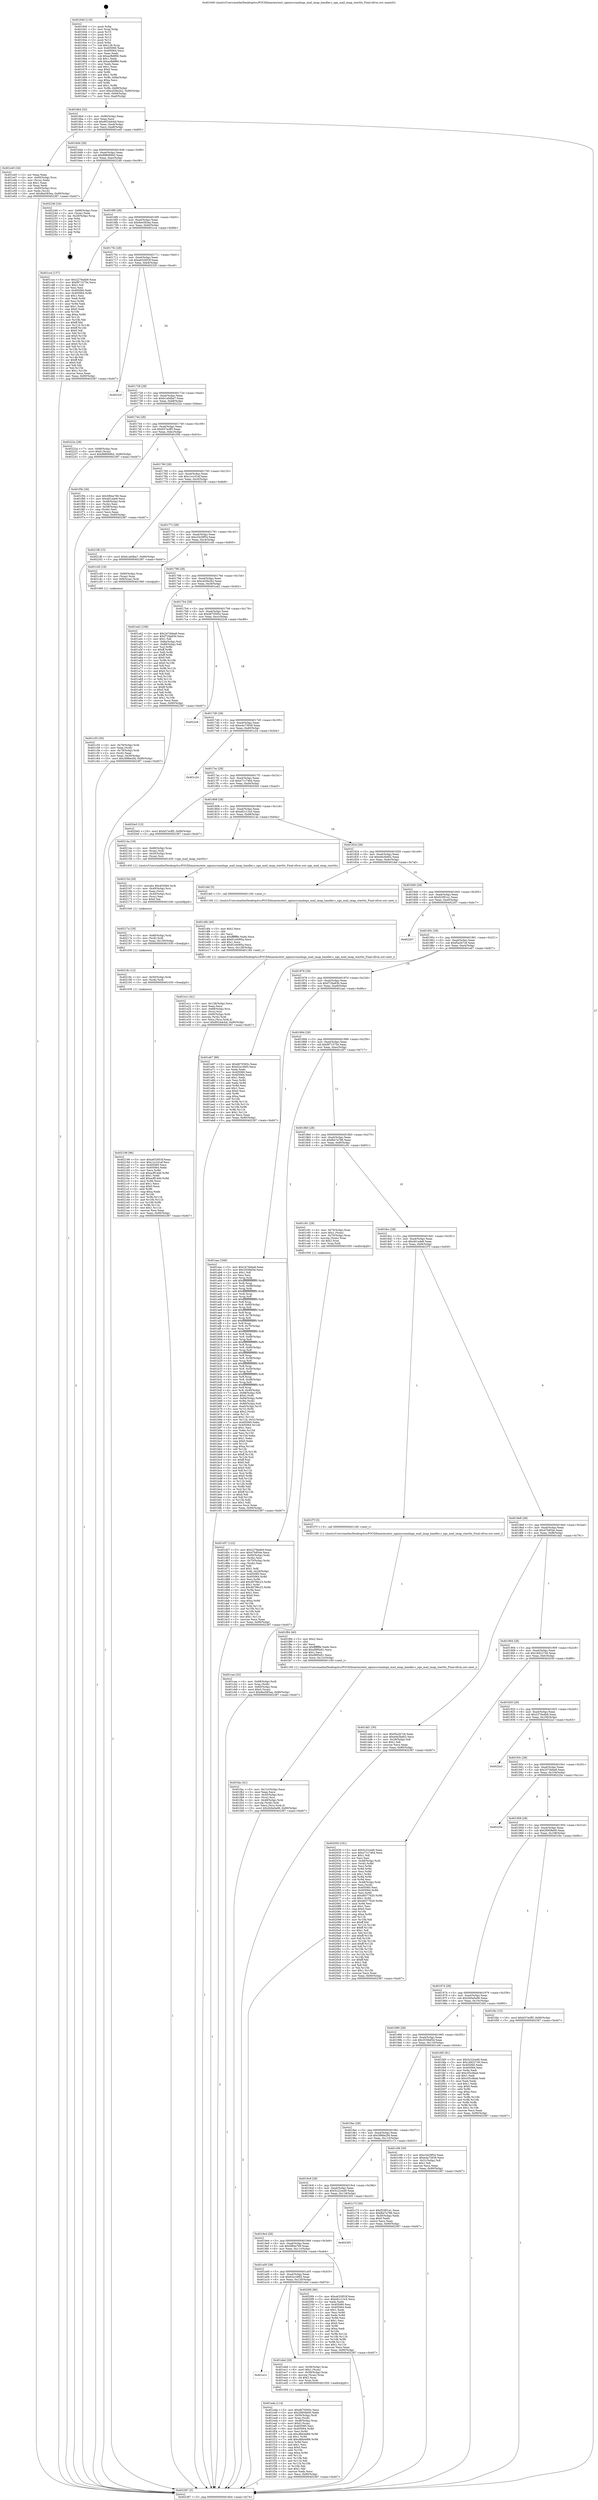 digraph "0x401640" {
  label = "0x401640 (/mnt/c/Users/mathe/Desktop/tcc/POCII/binaries/extr_nginxsrcmailngx_mail_imap_handler.c_ngx_mail_imap_starttls_Final-ollvm.out::main(0))"
  labelloc = "t"
  node[shape=record]

  Entry [label="",width=0.3,height=0.3,shape=circle,fillcolor=black,style=filled]
  "0x4016b4" [label="{
     0x4016b4 [32]\l
     | [instrs]\l
     &nbsp;&nbsp;0x4016b4 \<+6\>: mov -0x90(%rbp),%eax\l
     &nbsp;&nbsp;0x4016ba \<+2\>: mov %eax,%ecx\l
     &nbsp;&nbsp;0x4016bc \<+6\>: sub $0x8024dcbd,%ecx\l
     &nbsp;&nbsp;0x4016c2 \<+6\>: mov %eax,-0xa4(%rbp)\l
     &nbsp;&nbsp;0x4016c8 \<+6\>: mov %ecx,-0xa8(%rbp)\l
     &nbsp;&nbsp;0x4016ce \<+6\>: je 0000000000401e45 \<main+0x805\>\l
  }"]
  "0x401e45" [label="{
     0x401e45 [34]\l
     | [instrs]\l
     &nbsp;&nbsp;0x401e45 \<+2\>: xor %eax,%eax\l
     &nbsp;&nbsp;0x401e47 \<+4\>: mov -0x60(%rbp),%rcx\l
     &nbsp;&nbsp;0x401e4b \<+2\>: mov (%rcx),%edx\l
     &nbsp;&nbsp;0x401e4d \<+3\>: sub $0x1,%eax\l
     &nbsp;&nbsp;0x401e50 \<+2\>: sub %eax,%edx\l
     &nbsp;&nbsp;0x401e52 \<+4\>: mov -0x60(%rbp),%rcx\l
     &nbsp;&nbsp;0x401e56 \<+2\>: mov %edx,(%rcx)\l
     &nbsp;&nbsp;0x401e58 \<+10\>: movl $0x8ee583ea,-0x90(%rbp)\l
     &nbsp;&nbsp;0x401e62 \<+5\>: jmp 0000000000402387 \<main+0xd47\>\l
  }"]
  "0x4016d4" [label="{
     0x4016d4 [28]\l
     | [instrs]\l
     &nbsp;&nbsp;0x4016d4 \<+5\>: jmp 00000000004016d9 \<main+0x99\>\l
     &nbsp;&nbsp;0x4016d9 \<+6\>: mov -0xa4(%rbp),%eax\l
     &nbsp;&nbsp;0x4016df \<+5\>: sub $0x888068b5,%eax\l
     &nbsp;&nbsp;0x4016e4 \<+6\>: mov %eax,-0xac(%rbp)\l
     &nbsp;&nbsp;0x4016ea \<+6\>: je 0000000000402246 \<main+0xc06\>\l
  }"]
  Exit [label="",width=0.3,height=0.3,shape=circle,fillcolor=black,style=filled,peripheries=2]
  "0x402246" [label="{
     0x402246 [24]\l
     | [instrs]\l
     &nbsp;&nbsp;0x402246 \<+7\>: mov -0x88(%rbp),%rax\l
     &nbsp;&nbsp;0x40224d \<+2\>: mov (%rax),%eax\l
     &nbsp;&nbsp;0x40224f \<+4\>: lea -0x28(%rbp),%rsp\l
     &nbsp;&nbsp;0x402253 \<+1\>: pop %rbx\l
     &nbsp;&nbsp;0x402254 \<+2\>: pop %r12\l
     &nbsp;&nbsp;0x402256 \<+2\>: pop %r13\l
     &nbsp;&nbsp;0x402258 \<+2\>: pop %r14\l
     &nbsp;&nbsp;0x40225a \<+2\>: pop %r15\l
     &nbsp;&nbsp;0x40225c \<+1\>: pop %rbp\l
     &nbsp;&nbsp;0x40225d \<+1\>: ret\l
  }"]
  "0x4016f0" [label="{
     0x4016f0 [28]\l
     | [instrs]\l
     &nbsp;&nbsp;0x4016f0 \<+5\>: jmp 00000000004016f5 \<main+0xb5\>\l
     &nbsp;&nbsp;0x4016f5 \<+6\>: mov -0xa4(%rbp),%eax\l
     &nbsp;&nbsp;0x4016fb \<+5\>: sub $0x8ee583ea,%eax\l
     &nbsp;&nbsp;0x401700 \<+6\>: mov %eax,-0xb0(%rbp)\l
     &nbsp;&nbsp;0x401706 \<+6\>: je 0000000000401cce \<main+0x68e\>\l
  }"]
  "0x402198" [label="{
     0x402198 [96]\l
     | [instrs]\l
     &nbsp;&nbsp;0x402198 \<+5\>: mov $0xa632853f,%eax\l
     &nbsp;&nbsp;0x40219d \<+5\>: mov $0xc1e1d1ef,%esi\l
     &nbsp;&nbsp;0x4021a2 \<+7\>: mov 0x405060,%ecx\l
     &nbsp;&nbsp;0x4021a9 \<+7\>: mov 0x405064,%edx\l
     &nbsp;&nbsp;0x4021b0 \<+3\>: mov %ecx,%r8d\l
     &nbsp;&nbsp;0x4021b3 \<+7\>: sub $0xacff14dd,%r8d\l
     &nbsp;&nbsp;0x4021ba \<+4\>: sub $0x1,%r8d\l
     &nbsp;&nbsp;0x4021be \<+7\>: add $0xacff14dd,%r8d\l
     &nbsp;&nbsp;0x4021c5 \<+4\>: imul %r8d,%ecx\l
     &nbsp;&nbsp;0x4021c9 \<+3\>: and $0x1,%ecx\l
     &nbsp;&nbsp;0x4021cc \<+3\>: cmp $0x0,%ecx\l
     &nbsp;&nbsp;0x4021cf \<+4\>: sete %r9b\l
     &nbsp;&nbsp;0x4021d3 \<+3\>: cmp $0xa,%edx\l
     &nbsp;&nbsp;0x4021d6 \<+4\>: setl %r10b\l
     &nbsp;&nbsp;0x4021da \<+3\>: mov %r9b,%r11b\l
     &nbsp;&nbsp;0x4021dd \<+3\>: and %r10b,%r11b\l
     &nbsp;&nbsp;0x4021e0 \<+3\>: xor %r10b,%r9b\l
     &nbsp;&nbsp;0x4021e3 \<+3\>: or %r9b,%r11b\l
     &nbsp;&nbsp;0x4021e6 \<+4\>: test $0x1,%r11b\l
     &nbsp;&nbsp;0x4021ea \<+3\>: cmovne %esi,%eax\l
     &nbsp;&nbsp;0x4021ed \<+6\>: mov %eax,-0x90(%rbp)\l
     &nbsp;&nbsp;0x4021f3 \<+5\>: jmp 0000000000402387 \<main+0xd47\>\l
  }"]
  "0x401cce" [label="{
     0x401cce [137]\l
     | [instrs]\l
     &nbsp;&nbsp;0x401cce \<+5\>: mov $0x2279a4b9,%eax\l
     &nbsp;&nbsp;0x401cd3 \<+5\>: mov $0xf971575e,%ecx\l
     &nbsp;&nbsp;0x401cd8 \<+2\>: mov $0x1,%dl\l
     &nbsp;&nbsp;0x401cda \<+2\>: xor %esi,%esi\l
     &nbsp;&nbsp;0x401cdc \<+7\>: mov 0x405060,%edi\l
     &nbsp;&nbsp;0x401ce3 \<+8\>: mov 0x405064,%r8d\l
     &nbsp;&nbsp;0x401ceb \<+3\>: sub $0x1,%esi\l
     &nbsp;&nbsp;0x401cee \<+3\>: mov %edi,%r9d\l
     &nbsp;&nbsp;0x401cf1 \<+3\>: add %esi,%r9d\l
     &nbsp;&nbsp;0x401cf4 \<+4\>: imul %r9d,%edi\l
     &nbsp;&nbsp;0x401cf8 \<+3\>: and $0x1,%edi\l
     &nbsp;&nbsp;0x401cfb \<+3\>: cmp $0x0,%edi\l
     &nbsp;&nbsp;0x401cfe \<+4\>: sete %r10b\l
     &nbsp;&nbsp;0x401d02 \<+4\>: cmp $0xa,%r8d\l
     &nbsp;&nbsp;0x401d06 \<+4\>: setl %r11b\l
     &nbsp;&nbsp;0x401d0a \<+3\>: mov %r10b,%bl\l
     &nbsp;&nbsp;0x401d0d \<+3\>: xor $0xff,%bl\l
     &nbsp;&nbsp;0x401d10 \<+3\>: mov %r11b,%r14b\l
     &nbsp;&nbsp;0x401d13 \<+4\>: xor $0xff,%r14b\l
     &nbsp;&nbsp;0x401d17 \<+3\>: xor $0x0,%dl\l
     &nbsp;&nbsp;0x401d1a \<+3\>: mov %bl,%r15b\l
     &nbsp;&nbsp;0x401d1d \<+4\>: and $0x0,%r15b\l
     &nbsp;&nbsp;0x401d21 \<+3\>: and %dl,%r10b\l
     &nbsp;&nbsp;0x401d24 \<+3\>: mov %r14b,%r12b\l
     &nbsp;&nbsp;0x401d27 \<+4\>: and $0x0,%r12b\l
     &nbsp;&nbsp;0x401d2b \<+3\>: and %dl,%r11b\l
     &nbsp;&nbsp;0x401d2e \<+3\>: or %r10b,%r15b\l
     &nbsp;&nbsp;0x401d31 \<+3\>: or %r11b,%r12b\l
     &nbsp;&nbsp;0x401d34 \<+3\>: xor %r12b,%r15b\l
     &nbsp;&nbsp;0x401d37 \<+3\>: or %r14b,%bl\l
     &nbsp;&nbsp;0x401d3a \<+3\>: xor $0xff,%bl\l
     &nbsp;&nbsp;0x401d3d \<+3\>: or $0x0,%dl\l
     &nbsp;&nbsp;0x401d40 \<+2\>: and %dl,%bl\l
     &nbsp;&nbsp;0x401d42 \<+3\>: or %bl,%r15b\l
     &nbsp;&nbsp;0x401d45 \<+4\>: test $0x1,%r15b\l
     &nbsp;&nbsp;0x401d49 \<+3\>: cmovne %ecx,%eax\l
     &nbsp;&nbsp;0x401d4c \<+6\>: mov %eax,-0x90(%rbp)\l
     &nbsp;&nbsp;0x401d52 \<+5\>: jmp 0000000000402387 \<main+0xd47\>\l
  }"]
  "0x40170c" [label="{
     0x40170c [28]\l
     | [instrs]\l
     &nbsp;&nbsp;0x40170c \<+5\>: jmp 0000000000401711 \<main+0xd1\>\l
     &nbsp;&nbsp;0x401711 \<+6\>: mov -0xa4(%rbp),%eax\l
     &nbsp;&nbsp;0x401717 \<+5\>: sub $0xa632853f,%eax\l
     &nbsp;&nbsp;0x40171c \<+6\>: mov %eax,-0xb4(%rbp)\l
     &nbsp;&nbsp;0x401722 \<+6\>: je 000000000040232f \<main+0xcef\>\l
  }"]
  "0x40218c" [label="{
     0x40218c [12]\l
     | [instrs]\l
     &nbsp;&nbsp;0x40218c \<+4\>: mov -0x50(%rbp),%rdi\l
     &nbsp;&nbsp;0x402190 \<+3\>: mov (%rdi),%rdi\l
     &nbsp;&nbsp;0x402193 \<+5\>: call 0000000000401030 \<free@plt\>\l
     | [calls]\l
     &nbsp;&nbsp;0x401030 \{1\} (unknown)\l
  }"]
  "0x40232f" [label="{
     0x40232f\l
  }", style=dashed]
  "0x401728" [label="{
     0x401728 [28]\l
     | [instrs]\l
     &nbsp;&nbsp;0x401728 \<+5\>: jmp 000000000040172d \<main+0xed\>\l
     &nbsp;&nbsp;0x40172d \<+6\>: mov -0xa4(%rbp),%eax\l
     &nbsp;&nbsp;0x401733 \<+5\>: sub $0xb1a0dba7,%eax\l
     &nbsp;&nbsp;0x401738 \<+6\>: mov %eax,-0xb8(%rbp)\l
     &nbsp;&nbsp;0x40173e \<+6\>: je 000000000040222a \<main+0xbea\>\l
  }"]
  "0x40217a" [label="{
     0x40217a [18]\l
     | [instrs]\l
     &nbsp;&nbsp;0x40217a \<+4\>: mov -0x68(%rbp),%rdi\l
     &nbsp;&nbsp;0x40217e \<+3\>: mov (%rdi),%rdi\l
     &nbsp;&nbsp;0x402181 \<+6\>: mov %eax,-0x130(%rbp)\l
     &nbsp;&nbsp;0x402187 \<+5\>: call 0000000000401030 \<free@plt\>\l
     | [calls]\l
     &nbsp;&nbsp;0x401030 \{1\} (unknown)\l
  }"]
  "0x40222a" [label="{
     0x40222a [28]\l
     | [instrs]\l
     &nbsp;&nbsp;0x40222a \<+7\>: mov -0x88(%rbp),%rax\l
     &nbsp;&nbsp;0x402231 \<+6\>: movl $0x0,(%rax)\l
     &nbsp;&nbsp;0x402237 \<+10\>: movl $0x888068b5,-0x90(%rbp)\l
     &nbsp;&nbsp;0x402241 \<+5\>: jmp 0000000000402387 \<main+0xd47\>\l
  }"]
  "0x401744" [label="{
     0x401744 [28]\l
     | [instrs]\l
     &nbsp;&nbsp;0x401744 \<+5\>: jmp 0000000000401749 \<main+0x109\>\l
     &nbsp;&nbsp;0x401749 \<+6\>: mov -0xa4(%rbp),%eax\l
     &nbsp;&nbsp;0x40174f \<+5\>: sub $0xb57ecff3,%eax\l
     &nbsp;&nbsp;0x401754 \<+6\>: mov %eax,-0xbc(%rbp)\l
     &nbsp;&nbsp;0x40175a \<+6\>: je 0000000000401f5b \<main+0x91b\>\l
  }"]
  "0x40215d" [label="{
     0x40215d [29]\l
     | [instrs]\l
     &nbsp;&nbsp;0x40215d \<+10\>: movabs $0x4030b6,%rdi\l
     &nbsp;&nbsp;0x402167 \<+4\>: mov -0x40(%rbp),%rsi\l
     &nbsp;&nbsp;0x40216b \<+2\>: mov %eax,(%rsi)\l
     &nbsp;&nbsp;0x40216d \<+4\>: mov -0x40(%rbp),%rsi\l
     &nbsp;&nbsp;0x402171 \<+2\>: mov (%rsi),%esi\l
     &nbsp;&nbsp;0x402173 \<+2\>: mov $0x0,%al\l
     &nbsp;&nbsp;0x402175 \<+5\>: call 0000000000401040 \<printf@plt\>\l
     | [calls]\l
     &nbsp;&nbsp;0x401040 \{1\} (unknown)\l
  }"]
  "0x401f5b" [label="{
     0x401f5b [36]\l
     | [instrs]\l
     &nbsp;&nbsp;0x401f5b \<+5\>: mov $0x5f84a769,%eax\l
     &nbsp;&nbsp;0x401f60 \<+5\>: mov $0x461a4e8,%ecx\l
     &nbsp;&nbsp;0x401f65 \<+4\>: mov -0x48(%rbp),%rdx\l
     &nbsp;&nbsp;0x401f69 \<+2\>: mov (%rdx),%esi\l
     &nbsp;&nbsp;0x401f6b \<+4\>: mov -0x58(%rbp),%rdx\l
     &nbsp;&nbsp;0x401f6f \<+2\>: cmp (%rdx),%esi\l
     &nbsp;&nbsp;0x401f71 \<+3\>: cmovl %ecx,%eax\l
     &nbsp;&nbsp;0x401f74 \<+6\>: mov %eax,-0x90(%rbp)\l
     &nbsp;&nbsp;0x401f7a \<+5\>: jmp 0000000000402387 \<main+0xd47\>\l
  }"]
  "0x401760" [label="{
     0x401760 [28]\l
     | [instrs]\l
     &nbsp;&nbsp;0x401760 \<+5\>: jmp 0000000000401765 \<main+0x125\>\l
     &nbsp;&nbsp;0x401765 \<+6\>: mov -0xa4(%rbp),%eax\l
     &nbsp;&nbsp;0x40176b \<+5\>: sub $0xc1e1d1ef,%eax\l
     &nbsp;&nbsp;0x401770 \<+6\>: mov %eax,-0xc0(%rbp)\l
     &nbsp;&nbsp;0x401776 \<+6\>: je 00000000004021f8 \<main+0xbb8\>\l
  }"]
  "0x401fac" [label="{
     0x401fac [41]\l
     | [instrs]\l
     &nbsp;&nbsp;0x401fac \<+6\>: mov -0x12c(%rbp),%ecx\l
     &nbsp;&nbsp;0x401fb2 \<+3\>: imul %eax,%ecx\l
     &nbsp;&nbsp;0x401fb5 \<+4\>: mov -0x50(%rbp),%rsi\l
     &nbsp;&nbsp;0x401fb9 \<+3\>: mov (%rsi),%rsi\l
     &nbsp;&nbsp;0x401fbc \<+4\>: mov -0x48(%rbp),%rdi\l
     &nbsp;&nbsp;0x401fc0 \<+3\>: movslq (%rdi),%rdi\l
     &nbsp;&nbsp;0x401fc3 \<+3\>: mov %ecx,(%rsi,%rdi,4)\l
     &nbsp;&nbsp;0x401fc6 \<+10\>: movl $0x2b0a5a06,-0x90(%rbp)\l
     &nbsp;&nbsp;0x401fd0 \<+5\>: jmp 0000000000402387 \<main+0xd47\>\l
  }"]
  "0x4021f8" [label="{
     0x4021f8 [15]\l
     | [instrs]\l
     &nbsp;&nbsp;0x4021f8 \<+10\>: movl $0xb1a0dba7,-0x90(%rbp)\l
     &nbsp;&nbsp;0x402202 \<+5\>: jmp 0000000000402387 \<main+0xd47\>\l
  }"]
  "0x40177c" [label="{
     0x40177c [28]\l
     | [instrs]\l
     &nbsp;&nbsp;0x40177c \<+5\>: jmp 0000000000401781 \<main+0x141\>\l
     &nbsp;&nbsp;0x401781 \<+6\>: mov -0xa4(%rbp),%eax\l
     &nbsp;&nbsp;0x401787 \<+5\>: sub $0xc5429f54,%eax\l
     &nbsp;&nbsp;0x40178c \<+6\>: mov %eax,-0xc4(%rbp)\l
     &nbsp;&nbsp;0x401792 \<+6\>: je 0000000000401c45 \<main+0x605\>\l
  }"]
  "0x401f84" [label="{
     0x401f84 [40]\l
     | [instrs]\l
     &nbsp;&nbsp;0x401f84 \<+5\>: mov $0x2,%ecx\l
     &nbsp;&nbsp;0x401f89 \<+1\>: cltd\l
     &nbsp;&nbsp;0x401f8a \<+2\>: idiv %ecx\l
     &nbsp;&nbsp;0x401f8c \<+6\>: imul $0xfffffffe,%edx,%ecx\l
     &nbsp;&nbsp;0x401f92 \<+6\>: add $0xd995e01,%ecx\l
     &nbsp;&nbsp;0x401f98 \<+3\>: add $0x1,%ecx\l
     &nbsp;&nbsp;0x401f9b \<+6\>: sub $0xd995e01,%ecx\l
     &nbsp;&nbsp;0x401fa1 \<+6\>: mov %ecx,-0x12c(%rbp)\l
     &nbsp;&nbsp;0x401fa7 \<+5\>: call 0000000000401160 \<next_i\>\l
     | [calls]\l
     &nbsp;&nbsp;0x401160 \{1\} (/mnt/c/Users/mathe/Desktop/tcc/POCII/binaries/extr_nginxsrcmailngx_mail_imap_handler.c_ngx_mail_imap_starttls_Final-ollvm.out::next_i)\l
  }"]
  "0x401c45" [label="{
     0x401c45 [16]\l
     | [instrs]\l
     &nbsp;&nbsp;0x401c45 \<+4\>: mov -0x80(%rbp),%rax\l
     &nbsp;&nbsp;0x401c49 \<+3\>: mov (%rax),%rax\l
     &nbsp;&nbsp;0x401c4c \<+4\>: mov 0x8(%rax),%rdi\l
     &nbsp;&nbsp;0x401c50 \<+5\>: call 0000000000401060 \<atoi@plt\>\l
     | [calls]\l
     &nbsp;&nbsp;0x401060 \{1\} (unknown)\l
  }"]
  "0x401798" [label="{
     0x401798 [28]\l
     | [instrs]\l
     &nbsp;&nbsp;0x401798 \<+5\>: jmp 000000000040179d \<main+0x15d\>\l
     &nbsp;&nbsp;0x40179d \<+6\>: mov -0xa4(%rbp),%eax\l
     &nbsp;&nbsp;0x4017a3 \<+5\>: sub $0xcd29a2b2,%eax\l
     &nbsp;&nbsp;0x4017a8 \<+6\>: mov %eax,-0xc8(%rbp)\l
     &nbsp;&nbsp;0x4017ae \<+6\>: je 0000000000401a42 \<main+0x402\>\l
  }"]
  "0x401eda" [label="{
     0x401eda [114]\l
     | [instrs]\l
     &nbsp;&nbsp;0x401eda \<+5\>: mov $0xd670565c,%ecx\l
     &nbsp;&nbsp;0x401edf \<+5\>: mov $0x26958e00,%edx\l
     &nbsp;&nbsp;0x401ee4 \<+4\>: mov -0x50(%rbp),%rdi\l
     &nbsp;&nbsp;0x401ee8 \<+3\>: mov %rax,(%rdi)\l
     &nbsp;&nbsp;0x401eeb \<+4\>: mov -0x48(%rbp),%rax\l
     &nbsp;&nbsp;0x401eef \<+6\>: movl $0x0,(%rax)\l
     &nbsp;&nbsp;0x401ef5 \<+7\>: mov 0x405060,%esi\l
     &nbsp;&nbsp;0x401efc \<+8\>: mov 0x405064,%r8d\l
     &nbsp;&nbsp;0x401f04 \<+3\>: mov %esi,%r9d\l
     &nbsp;&nbsp;0x401f07 \<+7\>: sub $0xc8bb4d66,%r9d\l
     &nbsp;&nbsp;0x401f0e \<+4\>: sub $0x1,%r9d\l
     &nbsp;&nbsp;0x401f12 \<+7\>: add $0xc8bb4d66,%r9d\l
     &nbsp;&nbsp;0x401f19 \<+4\>: imul %r9d,%esi\l
     &nbsp;&nbsp;0x401f1d \<+3\>: and $0x1,%esi\l
     &nbsp;&nbsp;0x401f20 \<+3\>: cmp $0x0,%esi\l
     &nbsp;&nbsp;0x401f23 \<+4\>: sete %r10b\l
     &nbsp;&nbsp;0x401f27 \<+4\>: cmp $0xa,%r8d\l
     &nbsp;&nbsp;0x401f2b \<+4\>: setl %r11b\l
     &nbsp;&nbsp;0x401f2f \<+3\>: mov %r10b,%bl\l
     &nbsp;&nbsp;0x401f32 \<+3\>: and %r11b,%bl\l
     &nbsp;&nbsp;0x401f35 \<+3\>: xor %r11b,%r10b\l
     &nbsp;&nbsp;0x401f38 \<+3\>: or %r10b,%bl\l
     &nbsp;&nbsp;0x401f3b \<+3\>: test $0x1,%bl\l
     &nbsp;&nbsp;0x401f3e \<+3\>: cmovne %edx,%ecx\l
     &nbsp;&nbsp;0x401f41 \<+6\>: mov %ecx,-0x90(%rbp)\l
     &nbsp;&nbsp;0x401f47 \<+5\>: jmp 0000000000402387 \<main+0xd47\>\l
  }"]
  "0x401a42" [label="{
     0x401a42 [106]\l
     | [instrs]\l
     &nbsp;&nbsp;0x401a42 \<+5\>: mov $0x2474bba8,%eax\l
     &nbsp;&nbsp;0x401a47 \<+5\>: mov $0xf726a83b,%ecx\l
     &nbsp;&nbsp;0x401a4c \<+2\>: mov $0x1,%dl\l
     &nbsp;&nbsp;0x401a4e \<+7\>: mov -0x8a(%rbp),%sil\l
     &nbsp;&nbsp;0x401a55 \<+7\>: mov -0x89(%rbp),%dil\l
     &nbsp;&nbsp;0x401a5c \<+3\>: mov %sil,%r8b\l
     &nbsp;&nbsp;0x401a5f \<+4\>: xor $0xff,%r8b\l
     &nbsp;&nbsp;0x401a63 \<+3\>: mov %dil,%r9b\l
     &nbsp;&nbsp;0x401a66 \<+4\>: xor $0xff,%r9b\l
     &nbsp;&nbsp;0x401a6a \<+3\>: xor $0x0,%dl\l
     &nbsp;&nbsp;0x401a6d \<+3\>: mov %r8b,%r10b\l
     &nbsp;&nbsp;0x401a70 \<+4\>: and $0x0,%r10b\l
     &nbsp;&nbsp;0x401a74 \<+3\>: and %dl,%sil\l
     &nbsp;&nbsp;0x401a77 \<+3\>: mov %r9b,%r11b\l
     &nbsp;&nbsp;0x401a7a \<+4\>: and $0x0,%r11b\l
     &nbsp;&nbsp;0x401a7e \<+3\>: and %dl,%dil\l
     &nbsp;&nbsp;0x401a81 \<+3\>: or %sil,%r10b\l
     &nbsp;&nbsp;0x401a84 \<+3\>: or %dil,%r11b\l
     &nbsp;&nbsp;0x401a87 \<+3\>: xor %r11b,%r10b\l
     &nbsp;&nbsp;0x401a8a \<+3\>: or %r9b,%r8b\l
     &nbsp;&nbsp;0x401a8d \<+4\>: xor $0xff,%r8b\l
     &nbsp;&nbsp;0x401a91 \<+3\>: or $0x0,%dl\l
     &nbsp;&nbsp;0x401a94 \<+3\>: and %dl,%r8b\l
     &nbsp;&nbsp;0x401a97 \<+3\>: or %r8b,%r10b\l
     &nbsp;&nbsp;0x401a9a \<+4\>: test $0x1,%r10b\l
     &nbsp;&nbsp;0x401a9e \<+3\>: cmovne %ecx,%eax\l
     &nbsp;&nbsp;0x401aa1 \<+6\>: mov %eax,-0x90(%rbp)\l
     &nbsp;&nbsp;0x401aa7 \<+5\>: jmp 0000000000402387 \<main+0xd47\>\l
  }"]
  "0x4017b4" [label="{
     0x4017b4 [28]\l
     | [instrs]\l
     &nbsp;&nbsp;0x4017b4 \<+5\>: jmp 00000000004017b9 \<main+0x179\>\l
     &nbsp;&nbsp;0x4017b9 \<+6\>: mov -0xa4(%rbp),%eax\l
     &nbsp;&nbsp;0x4017bf \<+5\>: sub $0xd670565c,%eax\l
     &nbsp;&nbsp;0x4017c4 \<+6\>: mov %eax,-0xcc(%rbp)\l
     &nbsp;&nbsp;0x4017ca \<+6\>: je 00000000004022c8 \<main+0xc88\>\l
  }"]
  "0x402387" [label="{
     0x402387 [5]\l
     | [instrs]\l
     &nbsp;&nbsp;0x402387 \<+5\>: jmp 00000000004016b4 \<main+0x74\>\l
  }"]
  "0x401640" [label="{
     0x401640 [116]\l
     | [instrs]\l
     &nbsp;&nbsp;0x401640 \<+1\>: push %rbp\l
     &nbsp;&nbsp;0x401641 \<+3\>: mov %rsp,%rbp\l
     &nbsp;&nbsp;0x401644 \<+2\>: push %r15\l
     &nbsp;&nbsp;0x401646 \<+2\>: push %r14\l
     &nbsp;&nbsp;0x401648 \<+2\>: push %r13\l
     &nbsp;&nbsp;0x40164a \<+2\>: push %r12\l
     &nbsp;&nbsp;0x40164c \<+1\>: push %rbx\l
     &nbsp;&nbsp;0x40164d \<+7\>: sub $0x128,%rsp\l
     &nbsp;&nbsp;0x401654 \<+7\>: mov 0x405060,%eax\l
     &nbsp;&nbsp;0x40165b \<+7\>: mov 0x405064,%ecx\l
     &nbsp;&nbsp;0x401662 \<+2\>: mov %eax,%edx\l
     &nbsp;&nbsp;0x401664 \<+6\>: sub $0xacfb8f66,%edx\l
     &nbsp;&nbsp;0x40166a \<+3\>: sub $0x1,%edx\l
     &nbsp;&nbsp;0x40166d \<+6\>: add $0xacfb8f66,%edx\l
     &nbsp;&nbsp;0x401673 \<+3\>: imul %edx,%eax\l
     &nbsp;&nbsp;0x401676 \<+3\>: and $0x1,%eax\l
     &nbsp;&nbsp;0x401679 \<+3\>: cmp $0x0,%eax\l
     &nbsp;&nbsp;0x40167c \<+4\>: sete %r8b\l
     &nbsp;&nbsp;0x401680 \<+4\>: and $0x1,%r8b\l
     &nbsp;&nbsp;0x401684 \<+7\>: mov %r8b,-0x8a(%rbp)\l
     &nbsp;&nbsp;0x40168b \<+3\>: cmp $0xa,%ecx\l
     &nbsp;&nbsp;0x40168e \<+4\>: setl %r8b\l
     &nbsp;&nbsp;0x401692 \<+4\>: and $0x1,%r8b\l
     &nbsp;&nbsp;0x401696 \<+7\>: mov %r8b,-0x89(%rbp)\l
     &nbsp;&nbsp;0x40169d \<+10\>: movl $0xcd29a2b2,-0x90(%rbp)\l
     &nbsp;&nbsp;0x4016a7 \<+6\>: mov %edi,-0x94(%rbp)\l
     &nbsp;&nbsp;0x4016ad \<+7\>: mov %rsi,-0xa0(%rbp)\l
  }"]
  "0x401a1c" [label="{
     0x401a1c\l
  }", style=dashed]
  "0x4022c8" [label="{
     0x4022c8\l
  }", style=dashed]
  "0x4017d0" [label="{
     0x4017d0 [28]\l
     | [instrs]\l
     &nbsp;&nbsp;0x4017d0 \<+5\>: jmp 00000000004017d5 \<main+0x195\>\l
     &nbsp;&nbsp;0x4017d5 \<+6\>: mov -0xa4(%rbp),%eax\l
     &nbsp;&nbsp;0x4017db \<+5\>: sub $0xe4a73939,%eax\l
     &nbsp;&nbsp;0x4017e0 \<+6\>: mov %eax,-0xd0(%rbp)\l
     &nbsp;&nbsp;0x4017e6 \<+6\>: je 0000000000401c24 \<main+0x5e4\>\l
  }"]
  "0x401ebd" [label="{
     0x401ebd [29]\l
     | [instrs]\l
     &nbsp;&nbsp;0x401ebd \<+4\>: mov -0x58(%rbp),%rax\l
     &nbsp;&nbsp;0x401ec1 \<+6\>: movl $0x1,(%rax)\l
     &nbsp;&nbsp;0x401ec7 \<+4\>: mov -0x58(%rbp),%rax\l
     &nbsp;&nbsp;0x401ecb \<+3\>: movslq (%rax),%rax\l
     &nbsp;&nbsp;0x401ece \<+4\>: shl $0x2,%rax\l
     &nbsp;&nbsp;0x401ed2 \<+3\>: mov %rax,%rdi\l
     &nbsp;&nbsp;0x401ed5 \<+5\>: call 0000000000401050 \<malloc@plt\>\l
     | [calls]\l
     &nbsp;&nbsp;0x401050 \{1\} (unknown)\l
  }"]
  "0x401c24" [label="{
     0x401c24\l
  }", style=dashed]
  "0x4017ec" [label="{
     0x4017ec [28]\l
     | [instrs]\l
     &nbsp;&nbsp;0x4017ec \<+5\>: jmp 00000000004017f1 \<main+0x1b1\>\l
     &nbsp;&nbsp;0x4017f1 \<+6\>: mov -0xa4(%rbp),%eax\l
     &nbsp;&nbsp;0x4017f7 \<+5\>: sub $0xe71c7464,%eax\l
     &nbsp;&nbsp;0x4017fc \<+6\>: mov %eax,-0xd4(%rbp)\l
     &nbsp;&nbsp;0x401802 \<+6\>: je 00000000004020e5 \<main+0xaa5\>\l
  }"]
  "0x401a00" [label="{
     0x401a00 [28]\l
     | [instrs]\l
     &nbsp;&nbsp;0x401a00 \<+5\>: jmp 0000000000401a05 \<main+0x3c5\>\l
     &nbsp;&nbsp;0x401a05 \<+6\>: mov -0xa4(%rbp),%eax\l
     &nbsp;&nbsp;0x401a0b \<+5\>: sub $0x62a166f3,%eax\l
     &nbsp;&nbsp;0x401a10 \<+6\>: mov %eax,-0x120(%rbp)\l
     &nbsp;&nbsp;0x401a16 \<+6\>: je 0000000000401ebd \<main+0x87d\>\l
  }"]
  "0x4020e5" [label="{
     0x4020e5 [15]\l
     | [instrs]\l
     &nbsp;&nbsp;0x4020e5 \<+10\>: movl $0xb57ecff3,-0x90(%rbp)\l
     &nbsp;&nbsp;0x4020ef \<+5\>: jmp 0000000000402387 \<main+0xd47\>\l
  }"]
  "0x401808" [label="{
     0x401808 [28]\l
     | [instrs]\l
     &nbsp;&nbsp;0x401808 \<+5\>: jmp 000000000040180d \<main+0x1cd\>\l
     &nbsp;&nbsp;0x40180d \<+6\>: mov -0xa4(%rbp),%eax\l
     &nbsp;&nbsp;0x401813 \<+5\>: sub $0xe81c13c5,%eax\l
     &nbsp;&nbsp;0x401818 \<+6\>: mov %eax,-0xd8(%rbp)\l
     &nbsp;&nbsp;0x40181e \<+6\>: je 000000000040214a \<main+0xb0a\>\l
  }"]
  "0x4020f4" [label="{
     0x4020f4 [86]\l
     | [instrs]\l
     &nbsp;&nbsp;0x4020f4 \<+5\>: mov $0xa632853f,%eax\l
     &nbsp;&nbsp;0x4020f9 \<+5\>: mov $0xe81c13c5,%ecx\l
     &nbsp;&nbsp;0x4020fe \<+2\>: xor %edx,%edx\l
     &nbsp;&nbsp;0x402100 \<+7\>: mov 0x405060,%esi\l
     &nbsp;&nbsp;0x402107 \<+7\>: mov 0x405064,%edi\l
     &nbsp;&nbsp;0x40210e \<+3\>: sub $0x1,%edx\l
     &nbsp;&nbsp;0x402111 \<+3\>: mov %esi,%r8d\l
     &nbsp;&nbsp;0x402114 \<+3\>: add %edx,%r8d\l
     &nbsp;&nbsp;0x402117 \<+4\>: imul %r8d,%esi\l
     &nbsp;&nbsp;0x40211b \<+3\>: and $0x1,%esi\l
     &nbsp;&nbsp;0x40211e \<+3\>: cmp $0x0,%esi\l
     &nbsp;&nbsp;0x402121 \<+4\>: sete %r9b\l
     &nbsp;&nbsp;0x402125 \<+3\>: cmp $0xa,%edi\l
     &nbsp;&nbsp;0x402128 \<+4\>: setl %r10b\l
     &nbsp;&nbsp;0x40212c \<+3\>: mov %r9b,%r11b\l
     &nbsp;&nbsp;0x40212f \<+3\>: and %r10b,%r11b\l
     &nbsp;&nbsp;0x402132 \<+3\>: xor %r10b,%r9b\l
     &nbsp;&nbsp;0x402135 \<+3\>: or %r9b,%r11b\l
     &nbsp;&nbsp;0x402138 \<+4\>: test $0x1,%r11b\l
     &nbsp;&nbsp;0x40213c \<+3\>: cmovne %ecx,%eax\l
     &nbsp;&nbsp;0x40213f \<+6\>: mov %eax,-0x90(%rbp)\l
     &nbsp;&nbsp;0x402145 \<+5\>: jmp 0000000000402387 \<main+0xd47\>\l
  }"]
  "0x40214a" [label="{
     0x40214a [19]\l
     | [instrs]\l
     &nbsp;&nbsp;0x40214a \<+4\>: mov -0x68(%rbp),%rax\l
     &nbsp;&nbsp;0x40214e \<+3\>: mov (%rax),%rdi\l
     &nbsp;&nbsp;0x402151 \<+4\>: mov -0x50(%rbp),%rax\l
     &nbsp;&nbsp;0x402155 \<+3\>: mov (%rax),%rsi\l
     &nbsp;&nbsp;0x402158 \<+5\>: call 0000000000401450 \<ngx_mail_imap_starttls\>\l
     | [calls]\l
     &nbsp;&nbsp;0x401450 \{1\} (/mnt/c/Users/mathe/Desktop/tcc/POCII/binaries/extr_nginxsrcmailngx_mail_imap_handler.c_ngx_mail_imap_starttls_Final-ollvm.out::ngx_mail_imap_starttls)\l
  }"]
  "0x401824" [label="{
     0x401824 [28]\l
     | [instrs]\l
     &nbsp;&nbsp;0x401824 \<+5\>: jmp 0000000000401829 \<main+0x1e9\>\l
     &nbsp;&nbsp;0x401829 \<+6\>: mov -0xa4(%rbp),%eax\l
     &nbsp;&nbsp;0x40182f \<+5\>: sub $0xe9a3bd02,%eax\l
     &nbsp;&nbsp;0x401834 \<+6\>: mov %eax,-0xdc(%rbp)\l
     &nbsp;&nbsp;0x40183a \<+6\>: je 0000000000401def \<main+0x7af\>\l
  }"]
  "0x4019e4" [label="{
     0x4019e4 [28]\l
     | [instrs]\l
     &nbsp;&nbsp;0x4019e4 \<+5\>: jmp 00000000004019e9 \<main+0x3a9\>\l
     &nbsp;&nbsp;0x4019e9 \<+6\>: mov -0xa4(%rbp),%eax\l
     &nbsp;&nbsp;0x4019ef \<+5\>: sub $0x5f84a769,%eax\l
     &nbsp;&nbsp;0x4019f4 \<+6\>: mov %eax,-0x11c(%rbp)\l
     &nbsp;&nbsp;0x4019fa \<+6\>: je 00000000004020f4 \<main+0xab4\>\l
  }"]
  "0x401def" [label="{
     0x401def [5]\l
     | [instrs]\l
     &nbsp;&nbsp;0x401def \<+5\>: call 0000000000401160 \<next_i\>\l
     | [calls]\l
     &nbsp;&nbsp;0x401160 \{1\} (/mnt/c/Users/mathe/Desktop/tcc/POCII/binaries/extr_nginxsrcmailngx_mail_imap_handler.c_ngx_mail_imap_starttls_Final-ollvm.out::next_i)\l
  }"]
  "0x401840" [label="{
     0x401840 [28]\l
     | [instrs]\l
     &nbsp;&nbsp;0x401840 \<+5\>: jmp 0000000000401845 \<main+0x205\>\l
     &nbsp;&nbsp;0x401845 \<+6\>: mov -0xa4(%rbp),%eax\l
     &nbsp;&nbsp;0x40184b \<+5\>: sub $0xf22f01a1,%eax\l
     &nbsp;&nbsp;0x401850 \<+6\>: mov %eax,-0xe0(%rbp)\l
     &nbsp;&nbsp;0x401856 \<+6\>: je 0000000000402207 \<main+0xbc7\>\l
  }"]
  "0x402305" [label="{
     0x402305\l
  }", style=dashed]
  "0x402207" [label="{
     0x402207\l
  }", style=dashed]
  "0x40185c" [label="{
     0x40185c [28]\l
     | [instrs]\l
     &nbsp;&nbsp;0x40185c \<+5\>: jmp 0000000000401861 \<main+0x221\>\l
     &nbsp;&nbsp;0x401861 \<+6\>: mov -0xa4(%rbp),%eax\l
     &nbsp;&nbsp;0x401867 \<+5\>: sub $0xf5a2b7c6,%eax\l
     &nbsp;&nbsp;0x40186c \<+6\>: mov %eax,-0xe4(%rbp)\l
     &nbsp;&nbsp;0x401872 \<+6\>: je 0000000000401e67 \<main+0x827\>\l
  }"]
  "0x401e1c" [label="{
     0x401e1c [41]\l
     | [instrs]\l
     &nbsp;&nbsp;0x401e1c \<+6\>: mov -0x128(%rbp),%ecx\l
     &nbsp;&nbsp;0x401e22 \<+3\>: imul %eax,%ecx\l
     &nbsp;&nbsp;0x401e25 \<+4\>: mov -0x68(%rbp),%rsi\l
     &nbsp;&nbsp;0x401e29 \<+3\>: mov (%rsi),%rsi\l
     &nbsp;&nbsp;0x401e2c \<+4\>: mov -0x60(%rbp),%rdi\l
     &nbsp;&nbsp;0x401e30 \<+3\>: movslq (%rdi),%rdi\l
     &nbsp;&nbsp;0x401e33 \<+3\>: mov %ecx,(%rsi,%rdi,4)\l
     &nbsp;&nbsp;0x401e36 \<+10\>: movl $0x8024dcbd,-0x90(%rbp)\l
     &nbsp;&nbsp;0x401e40 \<+5\>: jmp 0000000000402387 \<main+0xd47\>\l
  }"]
  "0x401e67" [label="{
     0x401e67 [86]\l
     | [instrs]\l
     &nbsp;&nbsp;0x401e67 \<+5\>: mov $0xd670565c,%eax\l
     &nbsp;&nbsp;0x401e6c \<+5\>: mov $0x62a166f3,%ecx\l
     &nbsp;&nbsp;0x401e71 \<+2\>: xor %edx,%edx\l
     &nbsp;&nbsp;0x401e73 \<+7\>: mov 0x405060,%esi\l
     &nbsp;&nbsp;0x401e7a \<+7\>: mov 0x405064,%edi\l
     &nbsp;&nbsp;0x401e81 \<+3\>: sub $0x1,%edx\l
     &nbsp;&nbsp;0x401e84 \<+3\>: mov %esi,%r8d\l
     &nbsp;&nbsp;0x401e87 \<+3\>: add %edx,%r8d\l
     &nbsp;&nbsp;0x401e8a \<+4\>: imul %r8d,%esi\l
     &nbsp;&nbsp;0x401e8e \<+3\>: and $0x1,%esi\l
     &nbsp;&nbsp;0x401e91 \<+3\>: cmp $0x0,%esi\l
     &nbsp;&nbsp;0x401e94 \<+4\>: sete %r9b\l
     &nbsp;&nbsp;0x401e98 \<+3\>: cmp $0xa,%edi\l
     &nbsp;&nbsp;0x401e9b \<+4\>: setl %r10b\l
     &nbsp;&nbsp;0x401e9f \<+3\>: mov %r9b,%r11b\l
     &nbsp;&nbsp;0x401ea2 \<+3\>: and %r10b,%r11b\l
     &nbsp;&nbsp;0x401ea5 \<+3\>: xor %r10b,%r9b\l
     &nbsp;&nbsp;0x401ea8 \<+3\>: or %r9b,%r11b\l
     &nbsp;&nbsp;0x401eab \<+4\>: test $0x1,%r11b\l
     &nbsp;&nbsp;0x401eaf \<+3\>: cmovne %ecx,%eax\l
     &nbsp;&nbsp;0x401eb2 \<+6\>: mov %eax,-0x90(%rbp)\l
     &nbsp;&nbsp;0x401eb8 \<+5\>: jmp 0000000000402387 \<main+0xd47\>\l
  }"]
  "0x401878" [label="{
     0x401878 [28]\l
     | [instrs]\l
     &nbsp;&nbsp;0x401878 \<+5\>: jmp 000000000040187d \<main+0x23d\>\l
     &nbsp;&nbsp;0x40187d \<+6\>: mov -0xa4(%rbp),%eax\l
     &nbsp;&nbsp;0x401883 \<+5\>: sub $0xf726a83b,%eax\l
     &nbsp;&nbsp;0x401888 \<+6\>: mov %eax,-0xe8(%rbp)\l
     &nbsp;&nbsp;0x40188e \<+6\>: je 0000000000401aac \<main+0x46c\>\l
  }"]
  "0x401df4" [label="{
     0x401df4 [40]\l
     | [instrs]\l
     &nbsp;&nbsp;0x401df4 \<+5\>: mov $0x2,%ecx\l
     &nbsp;&nbsp;0x401df9 \<+1\>: cltd\l
     &nbsp;&nbsp;0x401dfa \<+2\>: idiv %ecx\l
     &nbsp;&nbsp;0x401dfc \<+6\>: imul $0xfffffffe,%edx,%ecx\l
     &nbsp;&nbsp;0x401e02 \<+6\>: add $0x81e4085a,%ecx\l
     &nbsp;&nbsp;0x401e08 \<+3\>: add $0x1,%ecx\l
     &nbsp;&nbsp;0x401e0b \<+6\>: sub $0x81e4085a,%ecx\l
     &nbsp;&nbsp;0x401e11 \<+6\>: mov %ecx,-0x128(%rbp)\l
     &nbsp;&nbsp;0x401e17 \<+5\>: call 0000000000401160 \<next_i\>\l
     | [calls]\l
     &nbsp;&nbsp;0x401160 \{1\} (/mnt/c/Users/mathe/Desktop/tcc/POCII/binaries/extr_nginxsrcmailngx_mail_imap_handler.c_ngx_mail_imap_starttls_Final-ollvm.out::next_i)\l
  }"]
  "0x401aac" [label="{
     0x401aac [346]\l
     | [instrs]\l
     &nbsp;&nbsp;0x401aac \<+5\>: mov $0x2474bba8,%eax\l
     &nbsp;&nbsp;0x401ab1 \<+5\>: mov $0x3559ef3d,%ecx\l
     &nbsp;&nbsp;0x401ab6 \<+2\>: mov $0x1,%dl\l
     &nbsp;&nbsp;0x401ab8 \<+2\>: xor %esi,%esi\l
     &nbsp;&nbsp;0x401aba \<+3\>: mov %rsp,%rdi\l
     &nbsp;&nbsp;0x401abd \<+4\>: add $0xfffffffffffffff0,%rdi\l
     &nbsp;&nbsp;0x401ac1 \<+3\>: mov %rdi,%rsp\l
     &nbsp;&nbsp;0x401ac4 \<+7\>: mov %rdi,-0x88(%rbp)\l
     &nbsp;&nbsp;0x401acb \<+3\>: mov %rsp,%rdi\l
     &nbsp;&nbsp;0x401ace \<+4\>: add $0xfffffffffffffff0,%rdi\l
     &nbsp;&nbsp;0x401ad2 \<+3\>: mov %rdi,%rsp\l
     &nbsp;&nbsp;0x401ad5 \<+3\>: mov %rsp,%r8\l
     &nbsp;&nbsp;0x401ad8 \<+4\>: add $0xfffffffffffffff0,%r8\l
     &nbsp;&nbsp;0x401adc \<+3\>: mov %r8,%rsp\l
     &nbsp;&nbsp;0x401adf \<+4\>: mov %r8,-0x80(%rbp)\l
     &nbsp;&nbsp;0x401ae3 \<+3\>: mov %rsp,%r8\l
     &nbsp;&nbsp;0x401ae6 \<+4\>: add $0xfffffffffffffff0,%r8\l
     &nbsp;&nbsp;0x401aea \<+3\>: mov %r8,%rsp\l
     &nbsp;&nbsp;0x401aed \<+4\>: mov %r8,-0x78(%rbp)\l
     &nbsp;&nbsp;0x401af1 \<+3\>: mov %rsp,%r8\l
     &nbsp;&nbsp;0x401af4 \<+4\>: add $0xfffffffffffffff0,%r8\l
     &nbsp;&nbsp;0x401af8 \<+3\>: mov %r8,%rsp\l
     &nbsp;&nbsp;0x401afb \<+4\>: mov %r8,-0x70(%rbp)\l
     &nbsp;&nbsp;0x401aff \<+3\>: mov %rsp,%r8\l
     &nbsp;&nbsp;0x401b02 \<+4\>: add $0xfffffffffffffff0,%r8\l
     &nbsp;&nbsp;0x401b06 \<+3\>: mov %r8,%rsp\l
     &nbsp;&nbsp;0x401b09 \<+4\>: mov %r8,-0x68(%rbp)\l
     &nbsp;&nbsp;0x401b0d \<+3\>: mov %rsp,%r8\l
     &nbsp;&nbsp;0x401b10 \<+4\>: add $0xfffffffffffffff0,%r8\l
     &nbsp;&nbsp;0x401b14 \<+3\>: mov %r8,%rsp\l
     &nbsp;&nbsp;0x401b17 \<+4\>: mov %r8,-0x60(%rbp)\l
     &nbsp;&nbsp;0x401b1b \<+3\>: mov %rsp,%r8\l
     &nbsp;&nbsp;0x401b1e \<+4\>: add $0xfffffffffffffff0,%r8\l
     &nbsp;&nbsp;0x401b22 \<+3\>: mov %r8,%rsp\l
     &nbsp;&nbsp;0x401b25 \<+4\>: mov %r8,-0x58(%rbp)\l
     &nbsp;&nbsp;0x401b29 \<+3\>: mov %rsp,%r8\l
     &nbsp;&nbsp;0x401b2c \<+4\>: add $0xfffffffffffffff0,%r8\l
     &nbsp;&nbsp;0x401b30 \<+3\>: mov %r8,%rsp\l
     &nbsp;&nbsp;0x401b33 \<+4\>: mov %r8,-0x50(%rbp)\l
     &nbsp;&nbsp;0x401b37 \<+3\>: mov %rsp,%r8\l
     &nbsp;&nbsp;0x401b3a \<+4\>: add $0xfffffffffffffff0,%r8\l
     &nbsp;&nbsp;0x401b3e \<+3\>: mov %r8,%rsp\l
     &nbsp;&nbsp;0x401b41 \<+4\>: mov %r8,-0x48(%rbp)\l
     &nbsp;&nbsp;0x401b45 \<+3\>: mov %rsp,%r8\l
     &nbsp;&nbsp;0x401b48 \<+4\>: add $0xfffffffffffffff0,%r8\l
     &nbsp;&nbsp;0x401b4c \<+3\>: mov %r8,%rsp\l
     &nbsp;&nbsp;0x401b4f \<+4\>: mov %r8,-0x40(%rbp)\l
     &nbsp;&nbsp;0x401b53 \<+7\>: mov -0x88(%rbp),%r8\l
     &nbsp;&nbsp;0x401b5a \<+7\>: movl $0x0,(%r8)\l
     &nbsp;&nbsp;0x401b61 \<+7\>: mov -0x94(%rbp),%r9d\l
     &nbsp;&nbsp;0x401b68 \<+3\>: mov %r9d,(%rdi)\l
     &nbsp;&nbsp;0x401b6b \<+4\>: mov -0x80(%rbp),%r8\l
     &nbsp;&nbsp;0x401b6f \<+7\>: mov -0xa0(%rbp),%r10\l
     &nbsp;&nbsp;0x401b76 \<+3\>: mov %r10,(%r8)\l
     &nbsp;&nbsp;0x401b79 \<+3\>: cmpl $0x2,(%rdi)\l
     &nbsp;&nbsp;0x401b7c \<+4\>: setne %r11b\l
     &nbsp;&nbsp;0x401b80 \<+4\>: and $0x1,%r11b\l
     &nbsp;&nbsp;0x401b84 \<+4\>: mov %r11b,-0x31(%rbp)\l
     &nbsp;&nbsp;0x401b88 \<+7\>: mov 0x405060,%ebx\l
     &nbsp;&nbsp;0x401b8f \<+8\>: mov 0x405064,%r14d\l
     &nbsp;&nbsp;0x401b97 \<+3\>: sub $0x1,%esi\l
     &nbsp;&nbsp;0x401b9a \<+3\>: mov %ebx,%r15d\l
     &nbsp;&nbsp;0x401b9d \<+3\>: add %esi,%r15d\l
     &nbsp;&nbsp;0x401ba0 \<+4\>: imul %r15d,%ebx\l
     &nbsp;&nbsp;0x401ba4 \<+3\>: and $0x1,%ebx\l
     &nbsp;&nbsp;0x401ba7 \<+3\>: cmp $0x0,%ebx\l
     &nbsp;&nbsp;0x401baa \<+4\>: sete %r11b\l
     &nbsp;&nbsp;0x401bae \<+4\>: cmp $0xa,%r14d\l
     &nbsp;&nbsp;0x401bb2 \<+4\>: setl %r12b\l
     &nbsp;&nbsp;0x401bb6 \<+3\>: mov %r11b,%r13b\l
     &nbsp;&nbsp;0x401bb9 \<+4\>: xor $0xff,%r13b\l
     &nbsp;&nbsp;0x401bbd \<+3\>: mov %r12b,%sil\l
     &nbsp;&nbsp;0x401bc0 \<+4\>: xor $0xff,%sil\l
     &nbsp;&nbsp;0x401bc4 \<+3\>: xor $0x0,%dl\l
     &nbsp;&nbsp;0x401bc7 \<+3\>: mov %r13b,%dil\l
     &nbsp;&nbsp;0x401bca \<+4\>: and $0x0,%dil\l
     &nbsp;&nbsp;0x401bce \<+3\>: and %dl,%r11b\l
     &nbsp;&nbsp;0x401bd1 \<+3\>: mov %sil,%r8b\l
     &nbsp;&nbsp;0x401bd4 \<+4\>: and $0x0,%r8b\l
     &nbsp;&nbsp;0x401bd8 \<+3\>: and %dl,%r12b\l
     &nbsp;&nbsp;0x401bdb \<+3\>: or %r11b,%dil\l
     &nbsp;&nbsp;0x401bde \<+3\>: or %r12b,%r8b\l
     &nbsp;&nbsp;0x401be1 \<+3\>: xor %r8b,%dil\l
     &nbsp;&nbsp;0x401be4 \<+3\>: or %sil,%r13b\l
     &nbsp;&nbsp;0x401be7 \<+4\>: xor $0xff,%r13b\l
     &nbsp;&nbsp;0x401beb \<+3\>: or $0x0,%dl\l
     &nbsp;&nbsp;0x401bee \<+3\>: and %dl,%r13b\l
     &nbsp;&nbsp;0x401bf1 \<+3\>: or %r13b,%dil\l
     &nbsp;&nbsp;0x401bf4 \<+4\>: test $0x1,%dil\l
     &nbsp;&nbsp;0x401bf8 \<+3\>: cmovne %ecx,%eax\l
     &nbsp;&nbsp;0x401bfb \<+6\>: mov %eax,-0x90(%rbp)\l
     &nbsp;&nbsp;0x401c01 \<+5\>: jmp 0000000000402387 \<main+0xd47\>\l
  }"]
  "0x401894" [label="{
     0x401894 [28]\l
     | [instrs]\l
     &nbsp;&nbsp;0x401894 \<+5\>: jmp 0000000000401899 \<main+0x259\>\l
     &nbsp;&nbsp;0x401899 \<+6\>: mov -0xa4(%rbp),%eax\l
     &nbsp;&nbsp;0x40189f \<+5\>: sub $0xf971575e,%eax\l
     &nbsp;&nbsp;0x4018a4 \<+6\>: mov %eax,-0xec(%rbp)\l
     &nbsp;&nbsp;0x4018aa \<+6\>: je 0000000000401d57 \<main+0x717\>\l
  }"]
  "0x401cae" [label="{
     0x401cae [32]\l
     | [instrs]\l
     &nbsp;&nbsp;0x401cae \<+4\>: mov -0x68(%rbp),%rdi\l
     &nbsp;&nbsp;0x401cb2 \<+3\>: mov %rax,(%rdi)\l
     &nbsp;&nbsp;0x401cb5 \<+4\>: mov -0x60(%rbp),%rax\l
     &nbsp;&nbsp;0x401cb9 \<+6\>: movl $0x0,(%rax)\l
     &nbsp;&nbsp;0x401cbf \<+10\>: movl $0x8ee583ea,-0x90(%rbp)\l
     &nbsp;&nbsp;0x401cc9 \<+5\>: jmp 0000000000402387 \<main+0xd47\>\l
  }"]
  "0x4019c8" [label="{
     0x4019c8 [28]\l
     | [instrs]\l
     &nbsp;&nbsp;0x4019c8 \<+5\>: jmp 00000000004019cd \<main+0x38d\>\l
     &nbsp;&nbsp;0x4019cd \<+6\>: mov -0xa4(%rbp),%eax\l
     &nbsp;&nbsp;0x4019d3 \<+5\>: sub $0x5c22ced0,%eax\l
     &nbsp;&nbsp;0x4019d8 \<+6\>: mov %eax,-0x118(%rbp)\l
     &nbsp;&nbsp;0x4019de \<+6\>: je 0000000000402305 \<main+0xcc5\>\l
  }"]
  "0x401d57" [label="{
     0x401d57 [122]\l
     | [instrs]\l
     &nbsp;&nbsp;0x401d57 \<+5\>: mov $0x2279a4b9,%eax\l
     &nbsp;&nbsp;0x401d5c \<+5\>: mov $0x47b854e,%ecx\l
     &nbsp;&nbsp;0x401d61 \<+4\>: mov -0x60(%rbp),%rdx\l
     &nbsp;&nbsp;0x401d65 \<+2\>: mov (%rdx),%esi\l
     &nbsp;&nbsp;0x401d67 \<+4\>: mov -0x70(%rbp),%rdx\l
     &nbsp;&nbsp;0x401d6b \<+2\>: cmp (%rdx),%esi\l
     &nbsp;&nbsp;0x401d6d \<+4\>: setl %dil\l
     &nbsp;&nbsp;0x401d71 \<+4\>: and $0x1,%dil\l
     &nbsp;&nbsp;0x401d75 \<+4\>: mov %dil,-0x29(%rbp)\l
     &nbsp;&nbsp;0x401d79 \<+7\>: mov 0x405060,%esi\l
     &nbsp;&nbsp;0x401d80 \<+8\>: mov 0x405064,%r8d\l
     &nbsp;&nbsp;0x401d88 \<+3\>: mov %esi,%r9d\l
     &nbsp;&nbsp;0x401d8b \<+7\>: add $0x49799c23,%r9d\l
     &nbsp;&nbsp;0x401d92 \<+4\>: sub $0x1,%r9d\l
     &nbsp;&nbsp;0x401d96 \<+7\>: sub $0x49799c23,%r9d\l
     &nbsp;&nbsp;0x401d9d \<+4\>: imul %r9d,%esi\l
     &nbsp;&nbsp;0x401da1 \<+3\>: and $0x1,%esi\l
     &nbsp;&nbsp;0x401da4 \<+3\>: cmp $0x0,%esi\l
     &nbsp;&nbsp;0x401da7 \<+4\>: sete %dil\l
     &nbsp;&nbsp;0x401dab \<+4\>: cmp $0xa,%r8d\l
     &nbsp;&nbsp;0x401daf \<+4\>: setl %r10b\l
     &nbsp;&nbsp;0x401db3 \<+3\>: mov %dil,%r11b\l
     &nbsp;&nbsp;0x401db6 \<+3\>: and %r10b,%r11b\l
     &nbsp;&nbsp;0x401db9 \<+3\>: xor %r10b,%dil\l
     &nbsp;&nbsp;0x401dbc \<+3\>: or %dil,%r11b\l
     &nbsp;&nbsp;0x401dbf \<+4\>: test $0x1,%r11b\l
     &nbsp;&nbsp;0x401dc3 \<+3\>: cmovne %ecx,%eax\l
     &nbsp;&nbsp;0x401dc6 \<+6\>: mov %eax,-0x90(%rbp)\l
     &nbsp;&nbsp;0x401dcc \<+5\>: jmp 0000000000402387 \<main+0xd47\>\l
  }"]
  "0x4018b0" [label="{
     0x4018b0 [28]\l
     | [instrs]\l
     &nbsp;&nbsp;0x4018b0 \<+5\>: jmp 00000000004018b5 \<main+0x275\>\l
     &nbsp;&nbsp;0x4018b5 \<+6\>: mov -0xa4(%rbp),%eax\l
     &nbsp;&nbsp;0x4018bb \<+5\>: sub $0xfbe7a786,%eax\l
     &nbsp;&nbsp;0x4018c0 \<+6\>: mov %eax,-0xf0(%rbp)\l
     &nbsp;&nbsp;0x4018c6 \<+6\>: je 0000000000401c91 \<main+0x651\>\l
  }"]
  "0x401c73" [label="{
     0x401c73 [30]\l
     | [instrs]\l
     &nbsp;&nbsp;0x401c73 \<+5\>: mov $0xf22f01a1,%eax\l
     &nbsp;&nbsp;0x401c78 \<+5\>: mov $0xfbe7a786,%ecx\l
     &nbsp;&nbsp;0x401c7d \<+3\>: mov -0x30(%rbp),%edx\l
     &nbsp;&nbsp;0x401c80 \<+3\>: cmp $0x0,%edx\l
     &nbsp;&nbsp;0x401c83 \<+3\>: cmove %ecx,%eax\l
     &nbsp;&nbsp;0x401c86 \<+6\>: mov %eax,-0x90(%rbp)\l
     &nbsp;&nbsp;0x401c8c \<+5\>: jmp 0000000000402387 \<main+0xd47\>\l
  }"]
  "0x401c91" [label="{
     0x401c91 [29]\l
     | [instrs]\l
     &nbsp;&nbsp;0x401c91 \<+4\>: mov -0x70(%rbp),%rax\l
     &nbsp;&nbsp;0x401c95 \<+6\>: movl $0x1,(%rax)\l
     &nbsp;&nbsp;0x401c9b \<+4\>: mov -0x70(%rbp),%rax\l
     &nbsp;&nbsp;0x401c9f \<+3\>: movslq (%rax),%rax\l
     &nbsp;&nbsp;0x401ca2 \<+4\>: shl $0x2,%rax\l
     &nbsp;&nbsp;0x401ca6 \<+3\>: mov %rax,%rdi\l
     &nbsp;&nbsp;0x401ca9 \<+5\>: call 0000000000401050 \<malloc@plt\>\l
     | [calls]\l
     &nbsp;&nbsp;0x401050 \{1\} (unknown)\l
  }"]
  "0x4018cc" [label="{
     0x4018cc [28]\l
     | [instrs]\l
     &nbsp;&nbsp;0x4018cc \<+5\>: jmp 00000000004018d1 \<main+0x291\>\l
     &nbsp;&nbsp;0x4018d1 \<+6\>: mov -0xa4(%rbp),%eax\l
     &nbsp;&nbsp;0x4018d7 \<+5\>: sub $0x461a4e8,%eax\l
     &nbsp;&nbsp;0x4018dc \<+6\>: mov %eax,-0xf4(%rbp)\l
     &nbsp;&nbsp;0x4018e2 \<+6\>: je 0000000000401f7f \<main+0x93f\>\l
  }"]
  "0x401c55" [label="{
     0x401c55 [30]\l
     | [instrs]\l
     &nbsp;&nbsp;0x401c55 \<+4\>: mov -0x78(%rbp),%rdi\l
     &nbsp;&nbsp;0x401c59 \<+2\>: mov %eax,(%rdi)\l
     &nbsp;&nbsp;0x401c5b \<+4\>: mov -0x78(%rbp),%rdi\l
     &nbsp;&nbsp;0x401c5f \<+2\>: mov (%rdi),%eax\l
     &nbsp;&nbsp;0x401c61 \<+3\>: mov %eax,-0x30(%rbp)\l
     &nbsp;&nbsp;0x401c64 \<+10\>: movl $0x389be2f4,-0x90(%rbp)\l
     &nbsp;&nbsp;0x401c6e \<+5\>: jmp 0000000000402387 \<main+0xd47\>\l
  }"]
  "0x401f7f" [label="{
     0x401f7f [5]\l
     | [instrs]\l
     &nbsp;&nbsp;0x401f7f \<+5\>: call 0000000000401160 \<next_i\>\l
     | [calls]\l
     &nbsp;&nbsp;0x401160 \{1\} (/mnt/c/Users/mathe/Desktop/tcc/POCII/binaries/extr_nginxsrcmailngx_mail_imap_handler.c_ngx_mail_imap_starttls_Final-ollvm.out::next_i)\l
  }"]
  "0x4018e8" [label="{
     0x4018e8 [28]\l
     | [instrs]\l
     &nbsp;&nbsp;0x4018e8 \<+5\>: jmp 00000000004018ed \<main+0x2ad\>\l
     &nbsp;&nbsp;0x4018ed \<+6\>: mov -0xa4(%rbp),%eax\l
     &nbsp;&nbsp;0x4018f3 \<+5\>: sub $0x47b854e,%eax\l
     &nbsp;&nbsp;0x4018f8 \<+6\>: mov %eax,-0xf8(%rbp)\l
     &nbsp;&nbsp;0x4018fe \<+6\>: je 0000000000401dd1 \<main+0x791\>\l
  }"]
  "0x4019ac" [label="{
     0x4019ac [28]\l
     | [instrs]\l
     &nbsp;&nbsp;0x4019ac \<+5\>: jmp 00000000004019b1 \<main+0x371\>\l
     &nbsp;&nbsp;0x4019b1 \<+6\>: mov -0xa4(%rbp),%eax\l
     &nbsp;&nbsp;0x4019b7 \<+5\>: sub $0x389be2f4,%eax\l
     &nbsp;&nbsp;0x4019bc \<+6\>: mov %eax,-0x114(%rbp)\l
     &nbsp;&nbsp;0x4019c2 \<+6\>: je 0000000000401c73 \<main+0x633\>\l
  }"]
  "0x401dd1" [label="{
     0x401dd1 [30]\l
     | [instrs]\l
     &nbsp;&nbsp;0x401dd1 \<+5\>: mov $0xf5a2b7c6,%eax\l
     &nbsp;&nbsp;0x401dd6 \<+5\>: mov $0xe9a3bd02,%ecx\l
     &nbsp;&nbsp;0x401ddb \<+3\>: mov -0x29(%rbp),%dl\l
     &nbsp;&nbsp;0x401dde \<+3\>: test $0x1,%dl\l
     &nbsp;&nbsp;0x401de1 \<+3\>: cmovne %ecx,%eax\l
     &nbsp;&nbsp;0x401de4 \<+6\>: mov %eax,-0x90(%rbp)\l
     &nbsp;&nbsp;0x401dea \<+5\>: jmp 0000000000402387 \<main+0xd47\>\l
  }"]
  "0x401904" [label="{
     0x401904 [28]\l
     | [instrs]\l
     &nbsp;&nbsp;0x401904 \<+5\>: jmp 0000000000401909 \<main+0x2c9\>\l
     &nbsp;&nbsp;0x401909 \<+6\>: mov -0xa4(%rbp),%eax\l
     &nbsp;&nbsp;0x40190f \<+5\>: sub $0x18d22740,%eax\l
     &nbsp;&nbsp;0x401914 \<+6\>: mov %eax,-0xfc(%rbp)\l
     &nbsp;&nbsp;0x40191a \<+6\>: je 0000000000402030 \<main+0x9f0\>\l
  }"]
  "0x401c06" [label="{
     0x401c06 [30]\l
     | [instrs]\l
     &nbsp;&nbsp;0x401c06 \<+5\>: mov $0xc5429f54,%eax\l
     &nbsp;&nbsp;0x401c0b \<+5\>: mov $0xe4a73939,%ecx\l
     &nbsp;&nbsp;0x401c10 \<+3\>: mov -0x31(%rbp),%dl\l
     &nbsp;&nbsp;0x401c13 \<+3\>: test $0x1,%dl\l
     &nbsp;&nbsp;0x401c16 \<+3\>: cmovne %ecx,%eax\l
     &nbsp;&nbsp;0x401c19 \<+6\>: mov %eax,-0x90(%rbp)\l
     &nbsp;&nbsp;0x401c1f \<+5\>: jmp 0000000000402387 \<main+0xd47\>\l
  }"]
  "0x402030" [label="{
     0x402030 [181]\l
     | [instrs]\l
     &nbsp;&nbsp;0x402030 \<+5\>: mov $0x5c22ced0,%eax\l
     &nbsp;&nbsp;0x402035 \<+5\>: mov $0xe71c7464,%ecx\l
     &nbsp;&nbsp;0x40203a \<+2\>: mov $0x1,%dl\l
     &nbsp;&nbsp;0x40203c \<+2\>: xor %esi,%esi\l
     &nbsp;&nbsp;0x40203e \<+4\>: mov -0x48(%rbp),%rdi\l
     &nbsp;&nbsp;0x402042 \<+3\>: mov (%rdi),%r8d\l
     &nbsp;&nbsp;0x402045 \<+3\>: mov %esi,%r9d\l
     &nbsp;&nbsp;0x402048 \<+3\>: sub %r8d,%r9d\l
     &nbsp;&nbsp;0x40204b \<+3\>: mov %esi,%r8d\l
     &nbsp;&nbsp;0x40204e \<+4\>: sub $0x1,%r8d\l
     &nbsp;&nbsp;0x402052 \<+3\>: add %r8d,%r9d\l
     &nbsp;&nbsp;0x402055 \<+3\>: sub %r9d,%esi\l
     &nbsp;&nbsp;0x402058 \<+4\>: mov -0x48(%rbp),%rdi\l
     &nbsp;&nbsp;0x40205c \<+2\>: mov %esi,(%rdi)\l
     &nbsp;&nbsp;0x40205e \<+7\>: mov 0x405060,%esi\l
     &nbsp;&nbsp;0x402065 \<+8\>: mov 0x405064,%r8d\l
     &nbsp;&nbsp;0x40206d \<+3\>: mov %esi,%r9d\l
     &nbsp;&nbsp;0x402070 \<+7\>: sub $0x46577620,%r9d\l
     &nbsp;&nbsp;0x402077 \<+4\>: sub $0x1,%r9d\l
     &nbsp;&nbsp;0x40207b \<+7\>: add $0x46577620,%r9d\l
     &nbsp;&nbsp;0x402082 \<+4\>: imul %r9d,%esi\l
     &nbsp;&nbsp;0x402086 \<+3\>: and $0x1,%esi\l
     &nbsp;&nbsp;0x402089 \<+3\>: cmp $0x0,%esi\l
     &nbsp;&nbsp;0x40208c \<+4\>: sete %r10b\l
     &nbsp;&nbsp;0x402090 \<+4\>: cmp $0xa,%r8d\l
     &nbsp;&nbsp;0x402094 \<+4\>: setl %r11b\l
     &nbsp;&nbsp;0x402098 \<+3\>: mov %r10b,%bl\l
     &nbsp;&nbsp;0x40209b \<+3\>: xor $0xff,%bl\l
     &nbsp;&nbsp;0x40209e \<+3\>: mov %r11b,%r14b\l
     &nbsp;&nbsp;0x4020a1 \<+4\>: xor $0xff,%r14b\l
     &nbsp;&nbsp;0x4020a5 \<+3\>: xor $0x1,%dl\l
     &nbsp;&nbsp;0x4020a8 \<+3\>: mov %bl,%r15b\l
     &nbsp;&nbsp;0x4020ab \<+4\>: and $0xff,%r15b\l
     &nbsp;&nbsp;0x4020af \<+3\>: and %dl,%r10b\l
     &nbsp;&nbsp;0x4020b2 \<+3\>: mov %r14b,%r12b\l
     &nbsp;&nbsp;0x4020b5 \<+4\>: and $0xff,%r12b\l
     &nbsp;&nbsp;0x4020b9 \<+3\>: and %dl,%r11b\l
     &nbsp;&nbsp;0x4020bc \<+3\>: or %r10b,%r15b\l
     &nbsp;&nbsp;0x4020bf \<+3\>: or %r11b,%r12b\l
     &nbsp;&nbsp;0x4020c2 \<+3\>: xor %r12b,%r15b\l
     &nbsp;&nbsp;0x4020c5 \<+3\>: or %r14b,%bl\l
     &nbsp;&nbsp;0x4020c8 \<+3\>: xor $0xff,%bl\l
     &nbsp;&nbsp;0x4020cb \<+3\>: or $0x1,%dl\l
     &nbsp;&nbsp;0x4020ce \<+2\>: and %dl,%bl\l
     &nbsp;&nbsp;0x4020d0 \<+3\>: or %bl,%r15b\l
     &nbsp;&nbsp;0x4020d3 \<+4\>: test $0x1,%r15b\l
     &nbsp;&nbsp;0x4020d7 \<+3\>: cmovne %ecx,%eax\l
     &nbsp;&nbsp;0x4020da \<+6\>: mov %eax,-0x90(%rbp)\l
     &nbsp;&nbsp;0x4020e0 \<+5\>: jmp 0000000000402387 \<main+0xd47\>\l
  }"]
  "0x401920" [label="{
     0x401920 [28]\l
     | [instrs]\l
     &nbsp;&nbsp;0x401920 \<+5\>: jmp 0000000000401925 \<main+0x2e5\>\l
     &nbsp;&nbsp;0x401925 \<+6\>: mov -0xa4(%rbp),%eax\l
     &nbsp;&nbsp;0x40192b \<+5\>: sub $0x2279a4b9,%eax\l
     &nbsp;&nbsp;0x401930 \<+6\>: mov %eax,-0x100(%rbp)\l
     &nbsp;&nbsp;0x401936 \<+6\>: je 00000000004022a3 \<main+0xc63\>\l
  }"]
  "0x401990" [label="{
     0x401990 [28]\l
     | [instrs]\l
     &nbsp;&nbsp;0x401990 \<+5\>: jmp 0000000000401995 \<main+0x355\>\l
     &nbsp;&nbsp;0x401995 \<+6\>: mov -0xa4(%rbp),%eax\l
     &nbsp;&nbsp;0x40199b \<+5\>: sub $0x3559ef3d,%eax\l
     &nbsp;&nbsp;0x4019a0 \<+6\>: mov %eax,-0x110(%rbp)\l
     &nbsp;&nbsp;0x4019a6 \<+6\>: je 0000000000401c06 \<main+0x5c6\>\l
  }"]
  "0x4022a3" [label="{
     0x4022a3\l
  }", style=dashed]
  "0x40193c" [label="{
     0x40193c [28]\l
     | [instrs]\l
     &nbsp;&nbsp;0x40193c \<+5\>: jmp 0000000000401941 \<main+0x301\>\l
     &nbsp;&nbsp;0x401941 \<+6\>: mov -0xa4(%rbp),%eax\l
     &nbsp;&nbsp;0x401947 \<+5\>: sub $0x2474bba8,%eax\l
     &nbsp;&nbsp;0x40194c \<+6\>: mov %eax,-0x104(%rbp)\l
     &nbsp;&nbsp;0x401952 \<+6\>: je 000000000040225e \<main+0xc1e\>\l
  }"]
  "0x401fd5" [label="{
     0x401fd5 [91]\l
     | [instrs]\l
     &nbsp;&nbsp;0x401fd5 \<+5\>: mov $0x5c22ced0,%eax\l
     &nbsp;&nbsp;0x401fda \<+5\>: mov $0x18d22740,%ecx\l
     &nbsp;&nbsp;0x401fdf \<+7\>: mov 0x405060,%edx\l
     &nbsp;&nbsp;0x401fe6 \<+7\>: mov 0x405064,%esi\l
     &nbsp;&nbsp;0x401fed \<+2\>: mov %edx,%edi\l
     &nbsp;&nbsp;0x401fef \<+6\>: add $0xc05cdbab,%edi\l
     &nbsp;&nbsp;0x401ff5 \<+3\>: sub $0x1,%edi\l
     &nbsp;&nbsp;0x401ff8 \<+6\>: sub $0xc05cdbab,%edi\l
     &nbsp;&nbsp;0x401ffe \<+3\>: imul %edi,%edx\l
     &nbsp;&nbsp;0x402001 \<+3\>: and $0x1,%edx\l
     &nbsp;&nbsp;0x402004 \<+3\>: cmp $0x0,%edx\l
     &nbsp;&nbsp;0x402007 \<+4\>: sete %r8b\l
     &nbsp;&nbsp;0x40200b \<+3\>: cmp $0xa,%esi\l
     &nbsp;&nbsp;0x40200e \<+4\>: setl %r9b\l
     &nbsp;&nbsp;0x402012 \<+3\>: mov %r8b,%r10b\l
     &nbsp;&nbsp;0x402015 \<+3\>: and %r9b,%r10b\l
     &nbsp;&nbsp;0x402018 \<+3\>: xor %r9b,%r8b\l
     &nbsp;&nbsp;0x40201b \<+3\>: or %r8b,%r10b\l
     &nbsp;&nbsp;0x40201e \<+4\>: test $0x1,%r10b\l
     &nbsp;&nbsp;0x402022 \<+3\>: cmovne %ecx,%eax\l
     &nbsp;&nbsp;0x402025 \<+6\>: mov %eax,-0x90(%rbp)\l
     &nbsp;&nbsp;0x40202b \<+5\>: jmp 0000000000402387 \<main+0xd47\>\l
  }"]
  "0x40225e" [label="{
     0x40225e\l
  }", style=dashed]
  "0x401958" [label="{
     0x401958 [28]\l
     | [instrs]\l
     &nbsp;&nbsp;0x401958 \<+5\>: jmp 000000000040195d \<main+0x31d\>\l
     &nbsp;&nbsp;0x40195d \<+6\>: mov -0xa4(%rbp),%eax\l
     &nbsp;&nbsp;0x401963 \<+5\>: sub $0x26958e00,%eax\l
     &nbsp;&nbsp;0x401968 \<+6\>: mov %eax,-0x108(%rbp)\l
     &nbsp;&nbsp;0x40196e \<+6\>: je 0000000000401f4c \<main+0x90c\>\l
  }"]
  "0x401974" [label="{
     0x401974 [28]\l
     | [instrs]\l
     &nbsp;&nbsp;0x401974 \<+5\>: jmp 0000000000401979 \<main+0x339\>\l
     &nbsp;&nbsp;0x401979 \<+6\>: mov -0xa4(%rbp),%eax\l
     &nbsp;&nbsp;0x40197f \<+5\>: sub $0x2b0a5a06,%eax\l
     &nbsp;&nbsp;0x401984 \<+6\>: mov %eax,-0x10c(%rbp)\l
     &nbsp;&nbsp;0x40198a \<+6\>: je 0000000000401fd5 \<main+0x995\>\l
  }"]
  "0x401f4c" [label="{
     0x401f4c [15]\l
     | [instrs]\l
     &nbsp;&nbsp;0x401f4c \<+10\>: movl $0xb57ecff3,-0x90(%rbp)\l
     &nbsp;&nbsp;0x401f56 \<+5\>: jmp 0000000000402387 \<main+0xd47\>\l
  }"]
  Entry -> "0x401640" [label=" 1"]
  "0x4016b4" -> "0x401e45" [label=" 1"]
  "0x4016b4" -> "0x4016d4" [label=" 27"]
  "0x402246" -> Exit [label=" 1"]
  "0x4016d4" -> "0x402246" [label=" 1"]
  "0x4016d4" -> "0x4016f0" [label=" 26"]
  "0x40222a" -> "0x402387" [label=" 1"]
  "0x4016f0" -> "0x401cce" [label=" 2"]
  "0x4016f0" -> "0x40170c" [label=" 24"]
  "0x4021f8" -> "0x402387" [label=" 1"]
  "0x40170c" -> "0x40232f" [label=" 0"]
  "0x40170c" -> "0x401728" [label=" 24"]
  "0x402198" -> "0x402387" [label=" 1"]
  "0x401728" -> "0x40222a" [label=" 1"]
  "0x401728" -> "0x401744" [label=" 23"]
  "0x40218c" -> "0x402198" [label=" 1"]
  "0x401744" -> "0x401f5b" [label=" 2"]
  "0x401744" -> "0x401760" [label=" 21"]
  "0x40217a" -> "0x40218c" [label=" 1"]
  "0x401760" -> "0x4021f8" [label=" 1"]
  "0x401760" -> "0x40177c" [label=" 20"]
  "0x40215d" -> "0x40217a" [label=" 1"]
  "0x40177c" -> "0x401c45" [label=" 1"]
  "0x40177c" -> "0x401798" [label=" 19"]
  "0x40214a" -> "0x40215d" [label=" 1"]
  "0x401798" -> "0x401a42" [label=" 1"]
  "0x401798" -> "0x4017b4" [label=" 18"]
  "0x401a42" -> "0x402387" [label=" 1"]
  "0x401640" -> "0x4016b4" [label=" 1"]
  "0x402387" -> "0x4016b4" [label=" 27"]
  "0x4020f4" -> "0x402387" [label=" 1"]
  "0x4017b4" -> "0x4022c8" [label=" 0"]
  "0x4017b4" -> "0x4017d0" [label=" 18"]
  "0x4020e5" -> "0x402387" [label=" 1"]
  "0x4017d0" -> "0x401c24" [label=" 0"]
  "0x4017d0" -> "0x4017ec" [label=" 18"]
  "0x402030" -> "0x402387" [label=" 1"]
  "0x4017ec" -> "0x4020e5" [label=" 1"]
  "0x4017ec" -> "0x401808" [label=" 17"]
  "0x401fac" -> "0x402387" [label=" 1"]
  "0x401808" -> "0x40214a" [label=" 1"]
  "0x401808" -> "0x401824" [label=" 16"]
  "0x401f84" -> "0x401fac" [label=" 1"]
  "0x401824" -> "0x401def" [label=" 1"]
  "0x401824" -> "0x401840" [label=" 15"]
  "0x401f5b" -> "0x402387" [label=" 2"]
  "0x401840" -> "0x402207" [label=" 0"]
  "0x401840" -> "0x40185c" [label=" 15"]
  "0x401f4c" -> "0x402387" [label=" 1"]
  "0x40185c" -> "0x401e67" [label=" 1"]
  "0x40185c" -> "0x401878" [label=" 14"]
  "0x401ebd" -> "0x401eda" [label=" 1"]
  "0x401878" -> "0x401aac" [label=" 1"]
  "0x401878" -> "0x401894" [label=" 13"]
  "0x401a00" -> "0x401a1c" [label=" 0"]
  "0x401aac" -> "0x402387" [label=" 1"]
  "0x401a00" -> "0x401ebd" [label=" 1"]
  "0x401894" -> "0x401d57" [label=" 2"]
  "0x401894" -> "0x4018b0" [label=" 11"]
  "0x401fd5" -> "0x402387" [label=" 1"]
  "0x4018b0" -> "0x401c91" [label=" 1"]
  "0x4018b0" -> "0x4018cc" [label=" 10"]
  "0x4019e4" -> "0x401a00" [label=" 1"]
  "0x4018cc" -> "0x401f7f" [label=" 1"]
  "0x4018cc" -> "0x4018e8" [label=" 9"]
  "0x401f7f" -> "0x401f84" [label=" 1"]
  "0x4018e8" -> "0x401dd1" [label=" 2"]
  "0x4018e8" -> "0x401904" [label=" 7"]
  "0x4019c8" -> "0x4019e4" [label=" 2"]
  "0x401904" -> "0x402030" [label=" 1"]
  "0x401904" -> "0x401920" [label=" 6"]
  "0x4019c8" -> "0x402305" [label=" 0"]
  "0x401920" -> "0x4022a3" [label=" 0"]
  "0x401920" -> "0x40193c" [label=" 6"]
  "0x401e67" -> "0x402387" [label=" 1"]
  "0x40193c" -> "0x40225e" [label=" 0"]
  "0x40193c" -> "0x401958" [label=" 6"]
  "0x401e45" -> "0x402387" [label=" 1"]
  "0x401958" -> "0x401f4c" [label=" 1"]
  "0x401958" -> "0x401974" [label=" 5"]
  "0x401e1c" -> "0x402387" [label=" 1"]
  "0x401974" -> "0x401fd5" [label=" 1"]
  "0x401974" -> "0x401990" [label=" 4"]
  "0x401eda" -> "0x402387" [label=" 1"]
  "0x401990" -> "0x401c06" [label=" 1"]
  "0x401990" -> "0x4019ac" [label=" 3"]
  "0x401c06" -> "0x402387" [label=" 1"]
  "0x401c45" -> "0x401c55" [label=" 1"]
  "0x401c55" -> "0x402387" [label=" 1"]
  "0x4019e4" -> "0x4020f4" [label=" 1"]
  "0x4019ac" -> "0x401c73" [label=" 1"]
  "0x4019ac" -> "0x4019c8" [label=" 2"]
  "0x401c73" -> "0x402387" [label=" 1"]
  "0x401c91" -> "0x401cae" [label=" 1"]
  "0x401cae" -> "0x402387" [label=" 1"]
  "0x401cce" -> "0x402387" [label=" 2"]
  "0x401d57" -> "0x402387" [label=" 2"]
  "0x401dd1" -> "0x402387" [label=" 2"]
  "0x401def" -> "0x401df4" [label=" 1"]
  "0x401df4" -> "0x401e1c" [label=" 1"]
}
